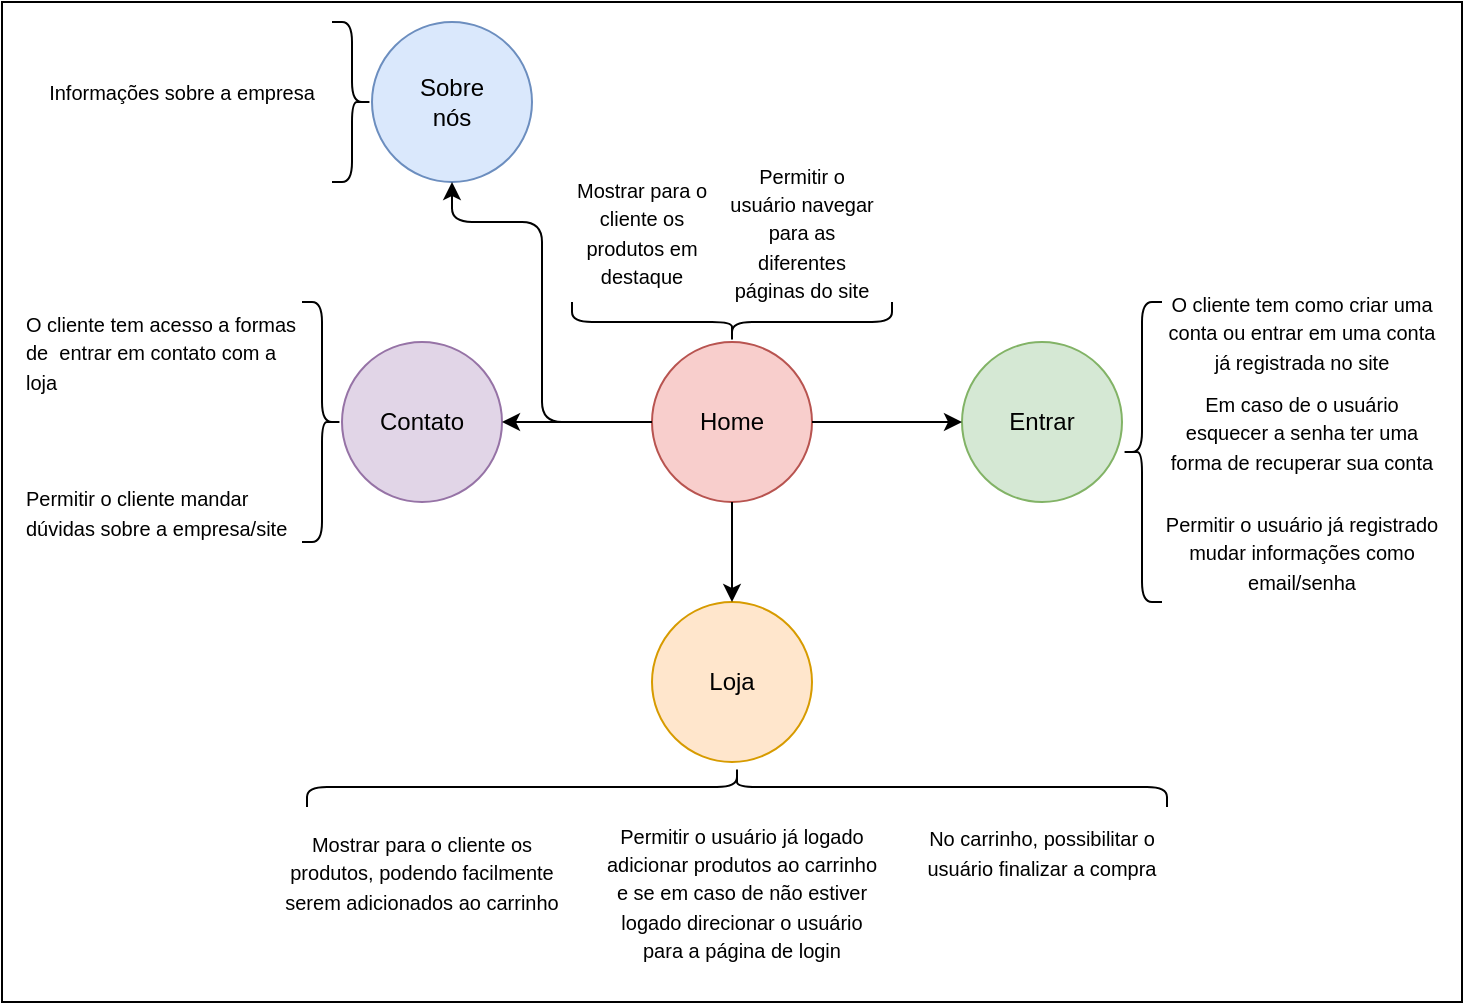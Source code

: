 <mxfile version="24.9.1">
  <diagram name="Page-1" id="A06JOczlqUr8We-DXeFm">
    <mxGraphModel dx="3352" dy="1503" grid="1" gridSize="10" guides="1" tooltips="1" connect="1" arrows="1" fold="1" page="1" pageScale="1" pageWidth="850" pageHeight="1100" math="0" shadow="0">
      <root>
        <mxCell id="0" />
        <mxCell id="1" parent="0" />
        <mxCell id="PSkL0Lyjn1JWyYJMr4O2-1" value="" style="rounded=0;whiteSpace=wrap;html=1;" vertex="1" parent="1">
          <mxGeometry x="60" y="220" width="730" height="500" as="geometry" />
        </mxCell>
        <mxCell id="3YO04BlYkrb-IJC3jJvu-2" value="&lt;div&gt;Home&lt;/div&gt;" style="ellipse;whiteSpace=wrap;html=1;aspect=fixed;fillColor=#f8cecc;strokeColor=#b85450;" parent="1" vertex="1">
          <mxGeometry x="385" y="390" width="80" height="80" as="geometry" />
        </mxCell>
        <mxCell id="3YO04BlYkrb-IJC3jJvu-3" value="&lt;div&gt;Sobre&lt;/div&gt;&lt;div&gt;nós&lt;br&gt;&lt;/div&gt;" style="ellipse;whiteSpace=wrap;html=1;aspect=fixed;fillColor=#dae8fc;strokeColor=#6c8ebf;" parent="1" vertex="1">
          <mxGeometry x="245" y="230" width="80" height="80" as="geometry" />
        </mxCell>
        <mxCell id="3YO04BlYkrb-IJC3jJvu-4" value="Contato" style="ellipse;whiteSpace=wrap;html=1;aspect=fixed;fillColor=#e1d5e7;strokeColor=#9673a6;" parent="1" vertex="1">
          <mxGeometry x="230" y="390" width="80" height="80" as="geometry" />
        </mxCell>
        <mxCell id="3YO04BlYkrb-IJC3jJvu-5" value="&lt;div&gt;Loja&lt;/div&gt;" style="ellipse;whiteSpace=wrap;html=1;aspect=fixed;fillColor=#ffe6cc;strokeColor=#d79b00;" parent="1" vertex="1">
          <mxGeometry x="385" y="520" width="80" height="80" as="geometry" />
        </mxCell>
        <mxCell id="3YO04BlYkrb-IJC3jJvu-6" value="Entrar" style="ellipse;whiteSpace=wrap;html=1;aspect=fixed;fillColor=#d5e8d4;strokeColor=#82b366;" parent="1" vertex="1">
          <mxGeometry x="540" y="390" width="80" height="80" as="geometry" />
        </mxCell>
        <mxCell id="3YO04BlYkrb-IJC3jJvu-9" value="" style="endArrow=classic;html=1;rounded=0;exitX=0;exitY=0.5;exitDx=0;exitDy=0;entryX=1;entryY=0.5;entryDx=0;entryDy=0;" parent="1" source="3YO04BlYkrb-IJC3jJvu-2" target="3YO04BlYkrb-IJC3jJvu-4" edge="1">
          <mxGeometry width="50" height="50" relative="1" as="geometry">
            <mxPoint x="280" y="600" as="sourcePoint" />
            <mxPoint x="330" y="550" as="targetPoint" />
          </mxGeometry>
        </mxCell>
        <mxCell id="3YO04BlYkrb-IJC3jJvu-10" value="" style="endArrow=classic;html=1;rounded=0;exitX=0.5;exitY=1;exitDx=0;exitDy=0;entryX=0.5;entryY=0;entryDx=0;entryDy=0;" parent="1" source="3YO04BlYkrb-IJC3jJvu-2" target="3YO04BlYkrb-IJC3jJvu-5" edge="1">
          <mxGeometry width="50" height="50" relative="1" as="geometry">
            <mxPoint x="300" y="580" as="sourcePoint" />
            <mxPoint x="350" y="530" as="targetPoint" />
          </mxGeometry>
        </mxCell>
        <mxCell id="3YO04BlYkrb-IJC3jJvu-11" value="" style="endArrow=classic;html=1;rounded=0;exitX=1;exitY=0.5;exitDx=0;exitDy=0;entryX=0;entryY=0.5;entryDx=0;entryDy=0;" parent="1" source="3YO04BlYkrb-IJC3jJvu-2" target="3YO04BlYkrb-IJC3jJvu-6" edge="1">
          <mxGeometry width="50" height="50" relative="1" as="geometry">
            <mxPoint x="470" y="540" as="sourcePoint" />
            <mxPoint x="520" y="490" as="targetPoint" />
          </mxGeometry>
        </mxCell>
        <mxCell id="3YO04BlYkrb-IJC3jJvu-12" value="" style="endArrow=classic;html=1;rounded=1;exitX=0;exitY=0.5;exitDx=0;exitDy=0;entryX=0.5;entryY=1;entryDx=0;entryDy=0;curved=0;" parent="1" source="3YO04BlYkrb-IJC3jJvu-2" target="3YO04BlYkrb-IJC3jJvu-3" edge="1">
          <mxGeometry width="50" height="50" relative="1" as="geometry">
            <mxPoint x="260" y="550" as="sourcePoint" />
            <mxPoint x="310" y="500" as="targetPoint" />
            <Array as="points">
              <mxPoint x="330" y="430" />
              <mxPoint x="330" y="330" />
              <mxPoint x="285" y="330" />
            </Array>
          </mxGeometry>
        </mxCell>
        <mxCell id="3YO04BlYkrb-IJC3jJvu-14" value="" style="shape=curlyBracket;whiteSpace=wrap;html=1;rounded=1;flipH=1;labelPosition=right;verticalLabelPosition=middle;align=left;verticalAlign=middle;" parent="1" vertex="1">
          <mxGeometry x="210" y="370" width="20" height="120" as="geometry" />
        </mxCell>
        <mxCell id="3YO04BlYkrb-IJC3jJvu-15" value="&lt;div align=&quot;left&quot;&gt;&lt;font style=&quot;font-size: 10px;&quot;&gt;O cliente tem acesso a formas de&amp;nbsp; entrar em contato com a loja&lt;/font&gt;&lt;/div&gt;" style="text;html=1;align=left;verticalAlign=middle;whiteSpace=wrap;rounded=0;" parent="1" vertex="1">
          <mxGeometry x="70" y="380" width="140" height="30" as="geometry" />
        </mxCell>
        <mxCell id="3YO04BlYkrb-IJC3jJvu-16" value="&lt;font style=&quot;font-size: 10px;&quot;&gt;Permitir o cliente mandar dúvidas sobre a empresa/site&lt;br&gt;&lt;/font&gt;" style="text;html=1;align=left;verticalAlign=middle;whiteSpace=wrap;rounded=0;" parent="1" vertex="1">
          <mxGeometry x="70" y="460" width="140" height="30" as="geometry" />
        </mxCell>
        <mxCell id="3YO04BlYkrb-IJC3jJvu-20" value="&lt;font style=&quot;font-size: 10px;&quot;&gt;Informações sobre a empresa&lt;/font&gt;" style="text;html=1;align=center;verticalAlign=middle;whiteSpace=wrap;rounded=0;" parent="1" vertex="1">
          <mxGeometry x="75" y="250" width="150" height="30" as="geometry" />
        </mxCell>
        <mxCell id="3YO04BlYkrb-IJC3jJvu-21" value="" style="shape=curlyBracket;whiteSpace=wrap;html=1;rounded=1;labelPosition=left;verticalLabelPosition=middle;align=right;verticalAlign=middle;" parent="1" vertex="1">
          <mxGeometry x="620" y="370" width="20" height="150" as="geometry" />
        </mxCell>
        <mxCell id="3YO04BlYkrb-IJC3jJvu-23" value="&lt;font size=&quot;1&quot;&gt;O cliente tem como criar uma conta ou entrar em uma conta já registrada no site&lt;br&gt;&lt;/font&gt;" style="text;html=1;align=center;verticalAlign=middle;whiteSpace=wrap;rounded=0;" parent="1" vertex="1">
          <mxGeometry x="640" y="370" width="140" height="30" as="geometry" />
        </mxCell>
        <mxCell id="3YO04BlYkrb-IJC3jJvu-24" value="&lt;font size=&quot;1&quot;&gt;Em caso de o usuário esquecer a senha ter uma forma de recuperar sua conta&lt;br&gt;&lt;/font&gt;" style="text;html=1;align=center;verticalAlign=middle;whiteSpace=wrap;rounded=0;" parent="1" vertex="1">
          <mxGeometry x="640" y="420" width="140" height="30" as="geometry" />
        </mxCell>
        <mxCell id="3YO04BlYkrb-IJC3jJvu-25" value="&lt;font size=&quot;1&quot;&gt;Permitir o usuário já registrado mudar informações como email/senha&lt;br&gt;&lt;/font&gt;" style="text;html=1;align=center;verticalAlign=middle;whiteSpace=wrap;rounded=0;" parent="1" vertex="1">
          <mxGeometry x="640" y="480" width="140" height="30" as="geometry" />
        </mxCell>
        <mxCell id="3YO04BlYkrb-IJC3jJvu-26" value="" style="shape=curlyBracket;whiteSpace=wrap;html=1;rounded=1;flipH=1;labelPosition=right;verticalLabelPosition=middle;align=left;verticalAlign=middle;rotation=-90;" parent="1" vertex="1">
          <mxGeometry x="417.5" y="397.5" width="20" height="430" as="geometry" />
        </mxCell>
        <mxCell id="3YO04BlYkrb-IJC3jJvu-27" value="&lt;font size=&quot;1&quot;&gt;Permitir o usuário já logado adicionar produtos ao carrinho e se em caso de não estiver logado direcionar o usuário para a página de login&lt;br&gt;&lt;/font&gt;" style="text;html=1;align=center;verticalAlign=middle;whiteSpace=wrap;rounded=0;" parent="1" vertex="1">
          <mxGeometry x="360" y="650" width="140" height="30" as="geometry" />
        </mxCell>
        <mxCell id="3YO04BlYkrb-IJC3jJvu-28" value="&lt;font size=&quot;1&quot;&gt;Mostrar para o cliente os produtos, podendo facilmente serem adicionados ao carrinho&lt;br&gt;&lt;/font&gt;" style="text;html=1;align=center;verticalAlign=middle;whiteSpace=wrap;rounded=0;" parent="1" vertex="1">
          <mxGeometry x="200" y="640" width="140" height="30" as="geometry" />
        </mxCell>
        <mxCell id="3YO04BlYkrb-IJC3jJvu-29" value="" style="shape=curlyBracket;whiteSpace=wrap;html=1;rounded=1;flipH=1;labelPosition=right;verticalLabelPosition=middle;align=left;verticalAlign=middle;" parent="1" vertex="1">
          <mxGeometry x="225" y="230" width="20" height="80" as="geometry" />
        </mxCell>
        <mxCell id="3YO04BlYkrb-IJC3jJvu-30" value="" style="shape=curlyBracket;whiteSpace=wrap;html=1;rounded=1;flipH=1;labelPosition=right;verticalLabelPosition=middle;align=left;verticalAlign=middle;rotation=90;size=0.5;" parent="1" vertex="1">
          <mxGeometry x="415" y="300" width="20" height="160" as="geometry" />
        </mxCell>
        <mxCell id="3YO04BlYkrb-IJC3jJvu-34" value="&lt;font size=&quot;1&quot;&gt;Mostrar para o cliente os produtos em destaque&lt;br&gt;&lt;/font&gt;" style="text;html=1;align=center;verticalAlign=middle;whiteSpace=wrap;rounded=0;" parent="1" vertex="1">
          <mxGeometry x="340" y="320" width="80" height="30" as="geometry" />
        </mxCell>
        <mxCell id="3YO04BlYkrb-IJC3jJvu-35" value="&lt;font size=&quot;1&quot;&gt;Permitir o usuário navegar para as diferentes páginas do site&lt;br&gt;&lt;/font&gt;" style="text;html=1;align=center;verticalAlign=middle;whiteSpace=wrap;rounded=0;" parent="1" vertex="1">
          <mxGeometry x="420" y="320" width="80" height="30" as="geometry" />
        </mxCell>
        <mxCell id="3YO04BlYkrb-IJC3jJvu-36" value="&lt;font size=&quot;1&quot;&gt;No carrinho, possibilitar o usuário finalizar a compra&lt;br&gt;&lt;/font&gt;" style="text;html=1;align=center;verticalAlign=middle;whiteSpace=wrap;rounded=0;" parent="1" vertex="1">
          <mxGeometry x="510" y="630" width="140" height="30" as="geometry" />
        </mxCell>
      </root>
    </mxGraphModel>
  </diagram>
</mxfile>
